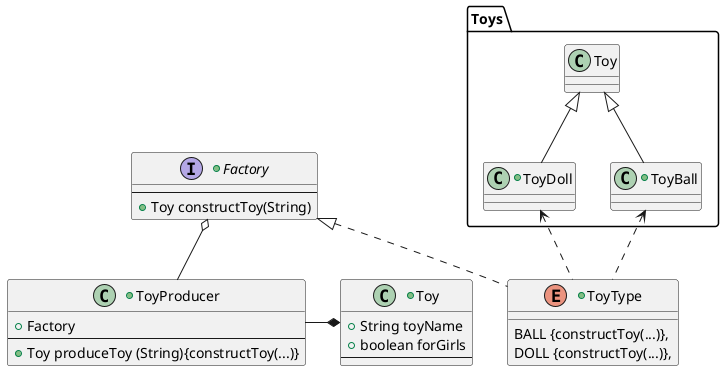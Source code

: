 @startuml

+class ToyProducer{
        +{field} Factory
    --
        +{method} Toy produceToy (String){constructToy(...)}
}

+class Toy{
        +{field} String toyName
        +{field} boolean forGirls
    --
}

package Toys {
    +class ToyBall extends Toy{
    }

    +class ToyDoll extends Toy{
    }
}

+interface Factory{
    --
        +{method} Toy constructToy(String)
}

+enum ToyType implements Factory{
BALL {constructToy(...)},
DOLL {constructToy(...)},
}

ToyProducer -right-* Toy

ToyProducer -up-o Factory
ToyType .up.> ToyBall
ToyType .up.> ToyDoll

@enduml